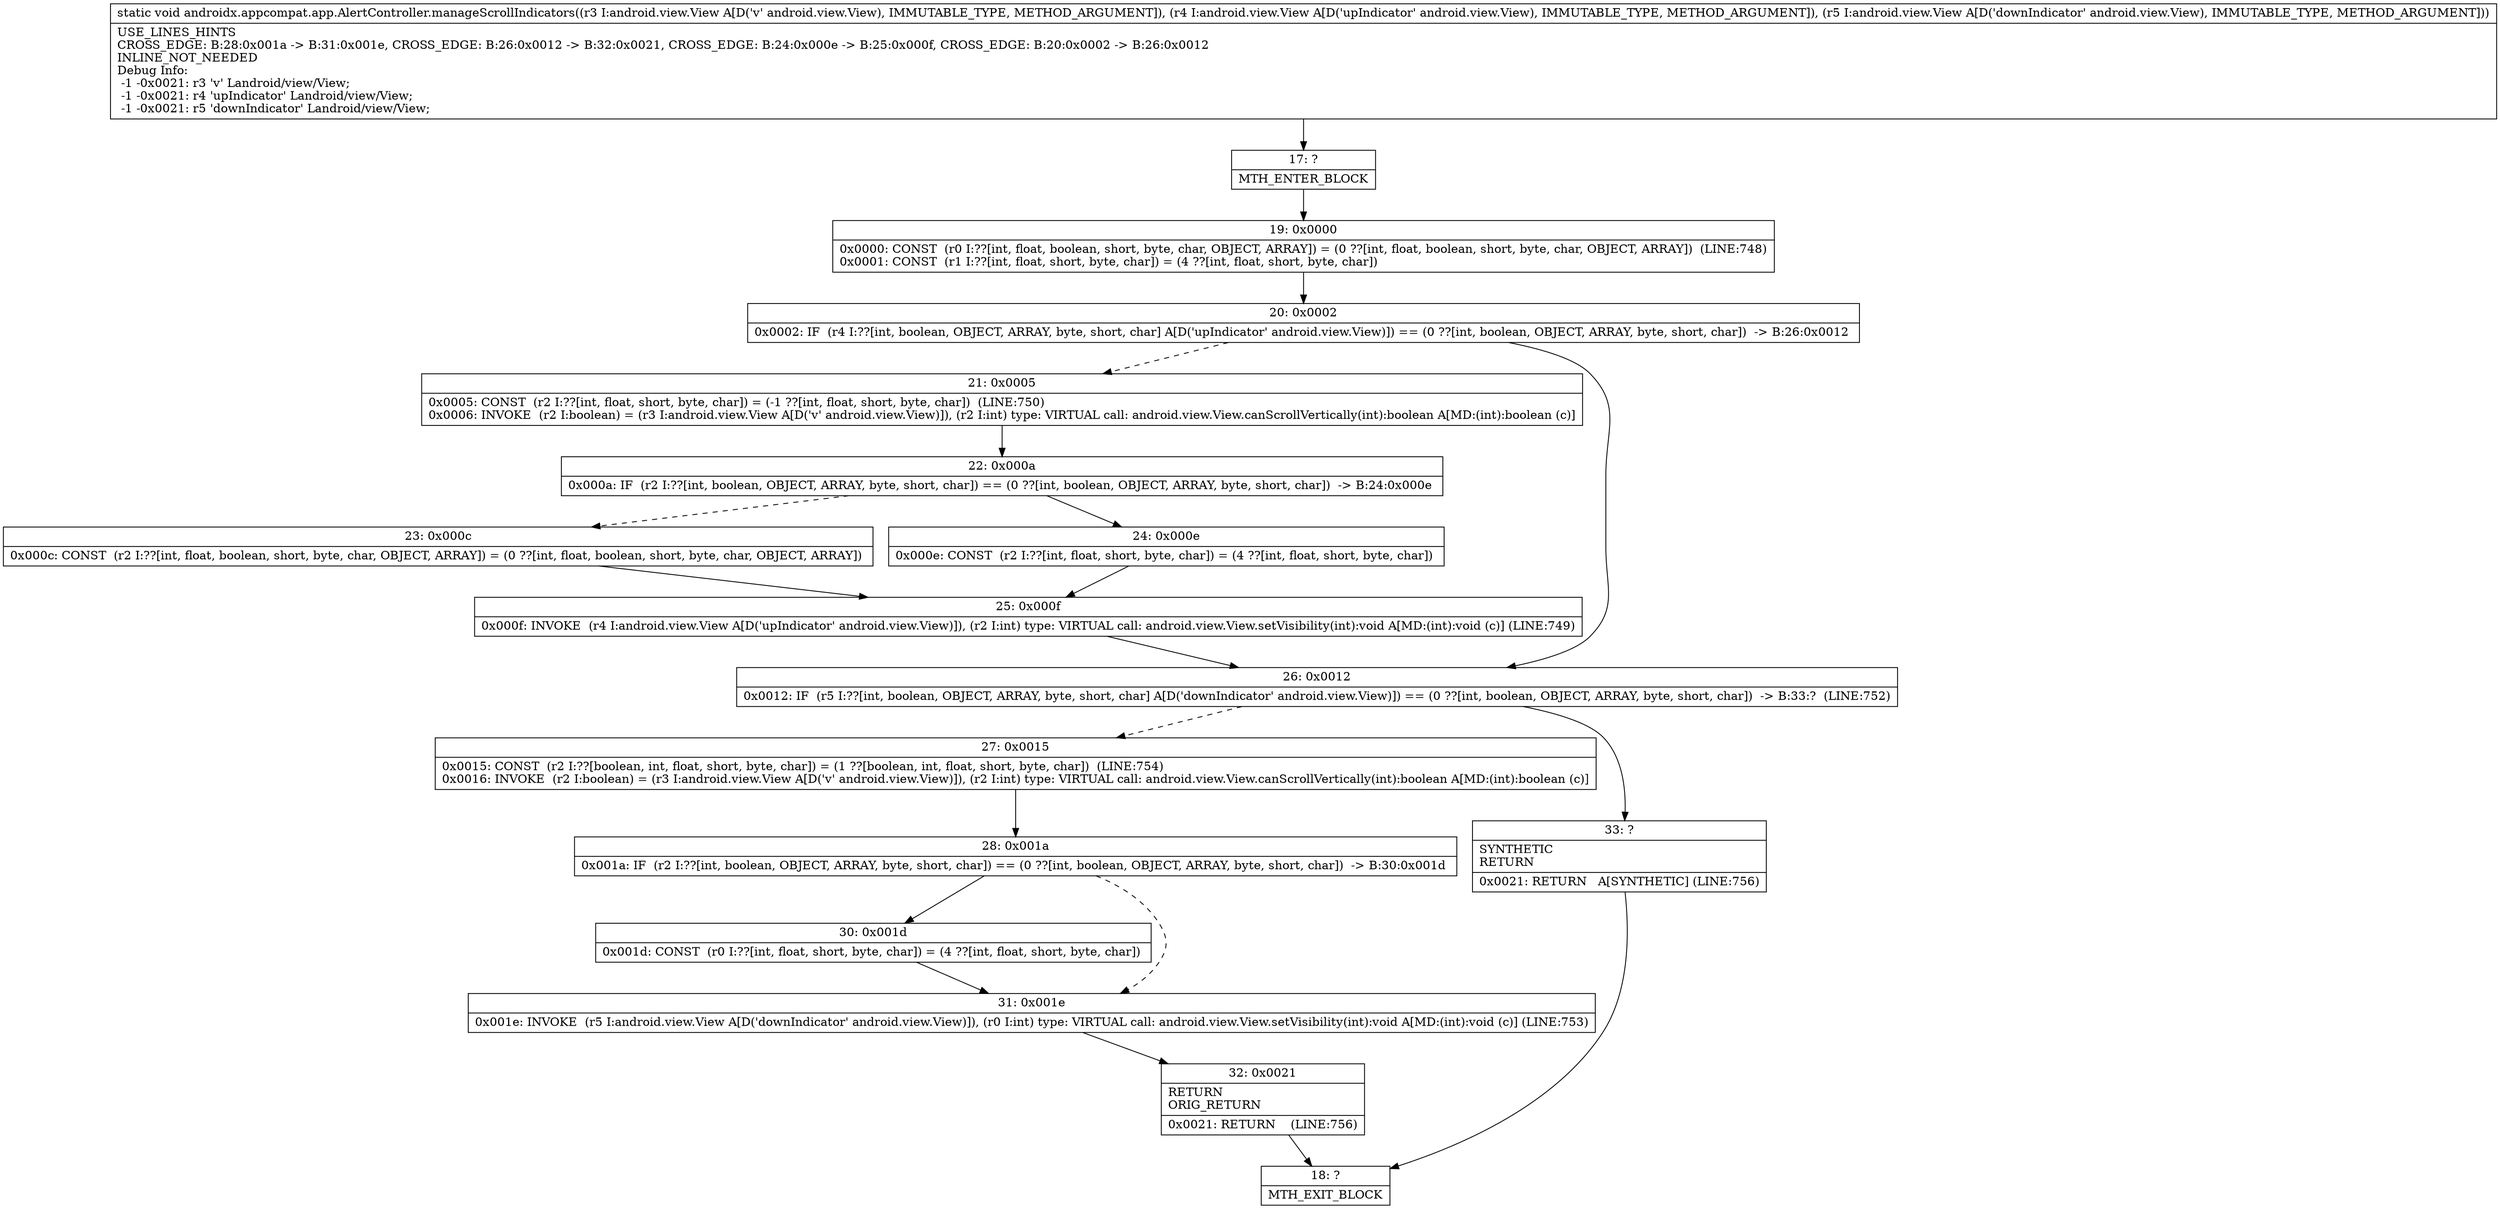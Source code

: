 digraph "CFG forandroidx.appcompat.app.AlertController.manageScrollIndicators(Landroid\/view\/View;Landroid\/view\/View;Landroid\/view\/View;)V" {
Node_17 [shape=record,label="{17\:\ ?|MTH_ENTER_BLOCK\l}"];
Node_19 [shape=record,label="{19\:\ 0x0000|0x0000: CONST  (r0 I:??[int, float, boolean, short, byte, char, OBJECT, ARRAY]) = (0 ??[int, float, boolean, short, byte, char, OBJECT, ARRAY])  (LINE:748)\l0x0001: CONST  (r1 I:??[int, float, short, byte, char]) = (4 ??[int, float, short, byte, char]) \l}"];
Node_20 [shape=record,label="{20\:\ 0x0002|0x0002: IF  (r4 I:??[int, boolean, OBJECT, ARRAY, byte, short, char] A[D('upIndicator' android.view.View)]) == (0 ??[int, boolean, OBJECT, ARRAY, byte, short, char])  \-\> B:26:0x0012 \l}"];
Node_21 [shape=record,label="{21\:\ 0x0005|0x0005: CONST  (r2 I:??[int, float, short, byte, char]) = (\-1 ??[int, float, short, byte, char])  (LINE:750)\l0x0006: INVOKE  (r2 I:boolean) = (r3 I:android.view.View A[D('v' android.view.View)]), (r2 I:int) type: VIRTUAL call: android.view.View.canScrollVertically(int):boolean A[MD:(int):boolean (c)]\l}"];
Node_22 [shape=record,label="{22\:\ 0x000a|0x000a: IF  (r2 I:??[int, boolean, OBJECT, ARRAY, byte, short, char]) == (0 ??[int, boolean, OBJECT, ARRAY, byte, short, char])  \-\> B:24:0x000e \l}"];
Node_23 [shape=record,label="{23\:\ 0x000c|0x000c: CONST  (r2 I:??[int, float, boolean, short, byte, char, OBJECT, ARRAY]) = (0 ??[int, float, boolean, short, byte, char, OBJECT, ARRAY]) \l}"];
Node_25 [shape=record,label="{25\:\ 0x000f|0x000f: INVOKE  (r4 I:android.view.View A[D('upIndicator' android.view.View)]), (r2 I:int) type: VIRTUAL call: android.view.View.setVisibility(int):void A[MD:(int):void (c)] (LINE:749)\l}"];
Node_24 [shape=record,label="{24\:\ 0x000e|0x000e: CONST  (r2 I:??[int, float, short, byte, char]) = (4 ??[int, float, short, byte, char]) \l}"];
Node_26 [shape=record,label="{26\:\ 0x0012|0x0012: IF  (r5 I:??[int, boolean, OBJECT, ARRAY, byte, short, char] A[D('downIndicator' android.view.View)]) == (0 ??[int, boolean, OBJECT, ARRAY, byte, short, char])  \-\> B:33:?  (LINE:752)\l}"];
Node_27 [shape=record,label="{27\:\ 0x0015|0x0015: CONST  (r2 I:??[boolean, int, float, short, byte, char]) = (1 ??[boolean, int, float, short, byte, char])  (LINE:754)\l0x0016: INVOKE  (r2 I:boolean) = (r3 I:android.view.View A[D('v' android.view.View)]), (r2 I:int) type: VIRTUAL call: android.view.View.canScrollVertically(int):boolean A[MD:(int):boolean (c)]\l}"];
Node_28 [shape=record,label="{28\:\ 0x001a|0x001a: IF  (r2 I:??[int, boolean, OBJECT, ARRAY, byte, short, char]) == (0 ??[int, boolean, OBJECT, ARRAY, byte, short, char])  \-\> B:30:0x001d \l}"];
Node_30 [shape=record,label="{30\:\ 0x001d|0x001d: CONST  (r0 I:??[int, float, short, byte, char]) = (4 ??[int, float, short, byte, char]) \l}"];
Node_31 [shape=record,label="{31\:\ 0x001e|0x001e: INVOKE  (r5 I:android.view.View A[D('downIndicator' android.view.View)]), (r0 I:int) type: VIRTUAL call: android.view.View.setVisibility(int):void A[MD:(int):void (c)] (LINE:753)\l}"];
Node_32 [shape=record,label="{32\:\ 0x0021|RETURN\lORIG_RETURN\l|0x0021: RETURN    (LINE:756)\l}"];
Node_18 [shape=record,label="{18\:\ ?|MTH_EXIT_BLOCK\l}"];
Node_33 [shape=record,label="{33\:\ ?|SYNTHETIC\lRETURN\l|0x0021: RETURN   A[SYNTHETIC] (LINE:756)\l}"];
MethodNode[shape=record,label="{static void androidx.appcompat.app.AlertController.manageScrollIndicators((r3 I:android.view.View A[D('v' android.view.View), IMMUTABLE_TYPE, METHOD_ARGUMENT]), (r4 I:android.view.View A[D('upIndicator' android.view.View), IMMUTABLE_TYPE, METHOD_ARGUMENT]), (r5 I:android.view.View A[D('downIndicator' android.view.View), IMMUTABLE_TYPE, METHOD_ARGUMENT]))  | USE_LINES_HINTS\lCROSS_EDGE: B:28:0x001a \-\> B:31:0x001e, CROSS_EDGE: B:26:0x0012 \-\> B:32:0x0021, CROSS_EDGE: B:24:0x000e \-\> B:25:0x000f, CROSS_EDGE: B:20:0x0002 \-\> B:26:0x0012\lINLINE_NOT_NEEDED\lDebug Info:\l  \-1 \-0x0021: r3 'v' Landroid\/view\/View;\l  \-1 \-0x0021: r4 'upIndicator' Landroid\/view\/View;\l  \-1 \-0x0021: r5 'downIndicator' Landroid\/view\/View;\l}"];
MethodNode -> Node_17;Node_17 -> Node_19;
Node_19 -> Node_20;
Node_20 -> Node_21[style=dashed];
Node_20 -> Node_26;
Node_21 -> Node_22;
Node_22 -> Node_23[style=dashed];
Node_22 -> Node_24;
Node_23 -> Node_25;
Node_25 -> Node_26;
Node_24 -> Node_25;
Node_26 -> Node_27[style=dashed];
Node_26 -> Node_33;
Node_27 -> Node_28;
Node_28 -> Node_30;
Node_28 -> Node_31[style=dashed];
Node_30 -> Node_31;
Node_31 -> Node_32;
Node_32 -> Node_18;
Node_33 -> Node_18;
}

